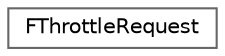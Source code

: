 digraph "Graphical Class Hierarchy"
{
 // INTERACTIVE_SVG=YES
 // LATEX_PDF_SIZE
  bgcolor="transparent";
  edge [fontname=Helvetica,fontsize=10,labelfontname=Helvetica,labelfontsize=10];
  node [fontname=Helvetica,fontsize=10,shape=box,height=0.2,width=0.4];
  rankdir="LR";
  Node0 [id="Node000000",label="FThrottleRequest",height=0.2,width=0.4,color="grey40", fillcolor="white", style="filled",URL="$d3/d9c/classFThrottleRequest.html",tooltip="A handle to a throttle request made to the throttle manager Throttles can only be ended by passing ba..."];
}
